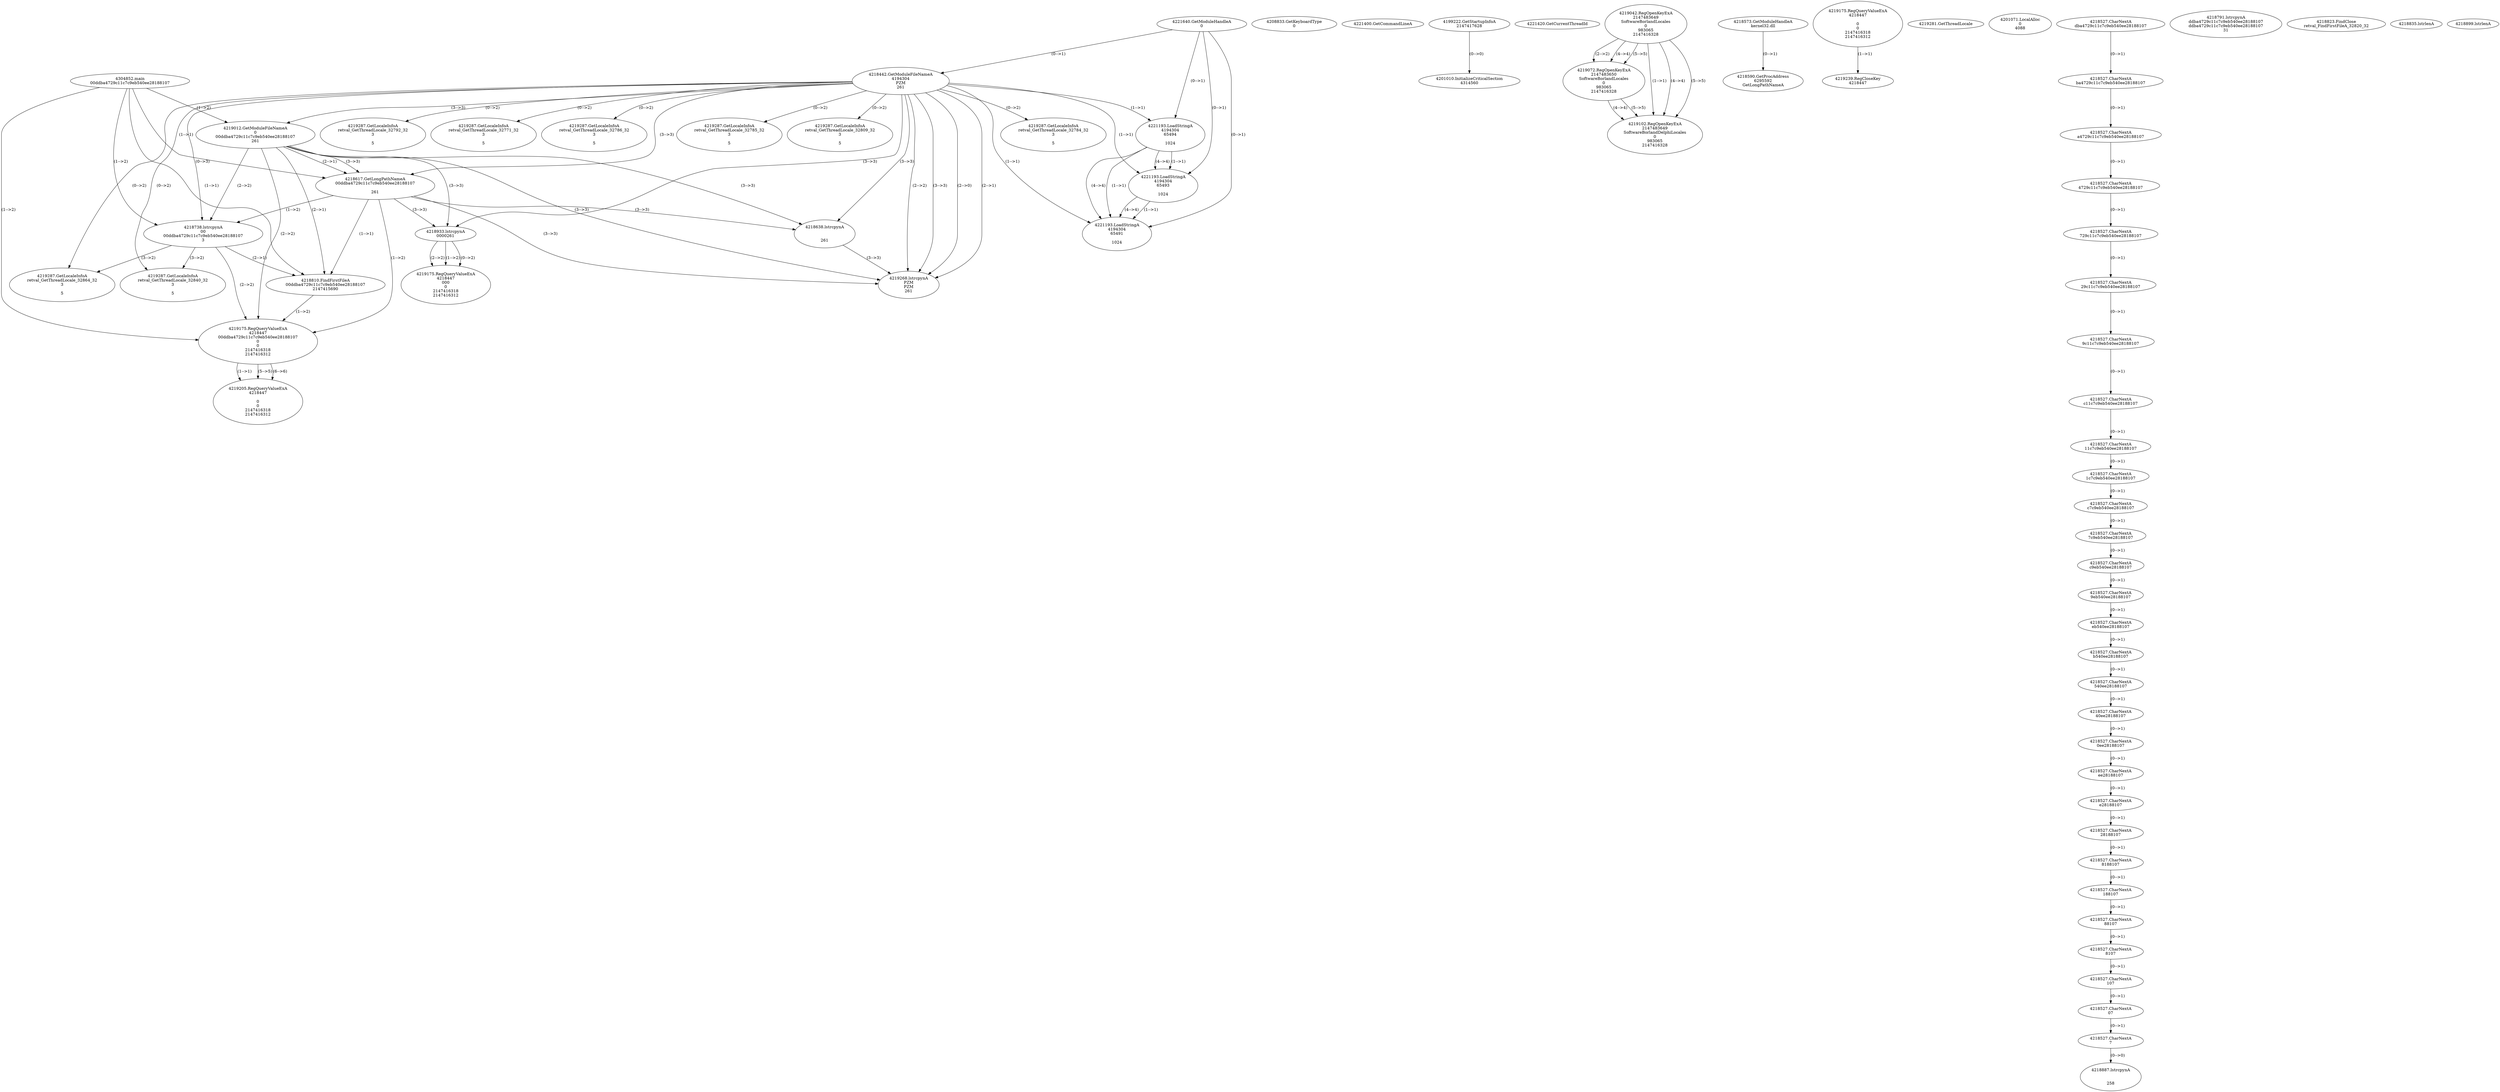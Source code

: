 // Global SCDG with merge call
digraph {
	0 [label="4304852.main
00ddba4729c11c7c9eb540ee28188107"]
	1 [label="4221640.GetModuleHandleA
0"]
	2 [label="4208833.GetKeyboardType
0"]
	3 [label="4221400.GetCommandLineA
"]
	4 [label="4199222.GetStartupInfoA
2147417628"]
	5 [label="4221420.GetCurrentThreadId
"]
	6 [label="4218442.GetModuleFileNameA
4194304
PZM
261"]
	1 -> 6 [label="(0-->1)"]
	7 [label="4219012.GetModuleFileNameA
0
00ddba4729c11c7c9eb540ee28188107
261"]
	0 -> 7 [label="(1-->2)"]
	6 -> 7 [label="(3-->3)"]
	8 [label="4219042.RegOpenKeyExA
2147483649
Software\Borland\Locales
0
983065
2147416328"]
	9 [label="4219072.RegOpenKeyExA
2147483650
Software\Borland\Locales
0
983065
2147416328"]
	8 -> 9 [label="(2-->2)"]
	8 -> 9 [label="(4-->4)"]
	8 -> 9 [label="(5-->5)"]
	10 [label="4218573.GetModuleHandleA
kernel32.dll"]
	11 [label="4218590.GetProcAddress
6295592
GetLongPathNameA"]
	10 -> 11 [label="(0-->1)"]
	12 [label="4218617.GetLongPathNameA
00ddba4729c11c7c9eb540ee28188107

261"]
	0 -> 12 [label="(1-->1)"]
	7 -> 12 [label="(2-->1)"]
	6 -> 12 [label="(3-->3)"]
	7 -> 12 [label="(3-->3)"]
	13 [label="4218638.lstrcpynA


261"]
	6 -> 13 [label="(3-->3)"]
	7 -> 13 [label="(3-->3)"]
	12 -> 13 [label="(3-->3)"]
	14 [label="4219175.RegQueryValueExA
4218447

0
0
2147416318
2147416312"]
	15 [label="4219239.RegCloseKey
4218447"]
	14 -> 15 [label="(1-->1)"]
	16 [label="4219268.lstrcpynA
PZM
PZM
261"]
	6 -> 16 [label="(2-->1)"]
	6 -> 16 [label="(2-->2)"]
	6 -> 16 [label="(3-->3)"]
	7 -> 16 [label="(3-->3)"]
	12 -> 16 [label="(3-->3)"]
	13 -> 16 [label="(3-->3)"]
	6 -> 16 [label="(2-->0)"]
	17 [label="4219281.GetThreadLocale
"]
	18 [label="4219287.GetLocaleInfoA
retval_GetThreadLocale_32784_32
3

5"]
	6 -> 18 [label="(0-->2)"]
	19 [label="4221193.LoadStringA
4194304
65494

1024"]
	1 -> 19 [label="(0-->1)"]
	6 -> 19 [label="(1-->1)"]
	20 [label="4221193.LoadStringA
4194304
65493

1024"]
	1 -> 20 [label="(0-->1)"]
	6 -> 20 [label="(1-->1)"]
	19 -> 20 [label="(1-->1)"]
	19 -> 20 [label="(4-->4)"]
	21 [label="4201010.InitializeCriticalSection
4314560"]
	4 -> 21 [label="(0-->0)"]
	22 [label="4201071.LocalAlloc
0
4088"]
	23 [label="4218738.lstrcpynA
00
00ddba4729c11c7c9eb540ee28188107
3"]
	0 -> 23 [label="(1-->2)"]
	7 -> 23 [label="(2-->2)"]
	12 -> 23 [label="(1-->2)"]
	6 -> 23 [label="(0-->3)"]
	24 [label="4218527.CharNextA
dba4729c11c7c9eb540ee28188107"]
	25 [label="4218527.CharNextA
ba4729c11c7c9eb540ee28188107"]
	24 -> 25 [label="(0-->1)"]
	26 [label="4218527.CharNextA
a4729c11c7c9eb540ee28188107"]
	25 -> 26 [label="(0-->1)"]
	27 [label="4218527.CharNextA
4729c11c7c9eb540ee28188107"]
	26 -> 27 [label="(0-->1)"]
	28 [label="4218527.CharNextA
729c11c7c9eb540ee28188107"]
	27 -> 28 [label="(0-->1)"]
	29 [label="4218527.CharNextA
29c11c7c9eb540ee28188107"]
	28 -> 29 [label="(0-->1)"]
	30 [label="4218527.CharNextA
9c11c7c9eb540ee28188107"]
	29 -> 30 [label="(0-->1)"]
	31 [label="4218527.CharNextA
c11c7c9eb540ee28188107"]
	30 -> 31 [label="(0-->1)"]
	32 [label="4218527.CharNextA
11c7c9eb540ee28188107"]
	31 -> 32 [label="(0-->1)"]
	33 [label="4218527.CharNextA
1c7c9eb540ee28188107"]
	32 -> 33 [label="(0-->1)"]
	34 [label="4218527.CharNextA
c7c9eb540ee28188107"]
	33 -> 34 [label="(0-->1)"]
	35 [label="4218527.CharNextA
7c9eb540ee28188107"]
	34 -> 35 [label="(0-->1)"]
	36 [label="4218527.CharNextA
c9eb540ee28188107"]
	35 -> 36 [label="(0-->1)"]
	37 [label="4218527.CharNextA
9eb540ee28188107"]
	36 -> 37 [label="(0-->1)"]
	38 [label="4218527.CharNextA
eb540ee28188107"]
	37 -> 38 [label="(0-->1)"]
	39 [label="4218527.CharNextA
b540ee28188107"]
	38 -> 39 [label="(0-->1)"]
	40 [label="4218527.CharNextA
540ee28188107"]
	39 -> 40 [label="(0-->1)"]
	41 [label="4218527.CharNextA
40ee28188107"]
	40 -> 41 [label="(0-->1)"]
	42 [label="4218527.CharNextA
0ee28188107"]
	41 -> 42 [label="(0-->1)"]
	43 [label="4218527.CharNextA
ee28188107"]
	42 -> 43 [label="(0-->1)"]
	44 [label="4218527.CharNextA
e28188107"]
	43 -> 44 [label="(0-->1)"]
	45 [label="4218527.CharNextA
28188107"]
	44 -> 45 [label="(0-->1)"]
	46 [label="4218527.CharNextA
8188107"]
	45 -> 46 [label="(0-->1)"]
	47 [label="4218527.CharNextA
188107"]
	46 -> 47 [label="(0-->1)"]
	48 [label="4218527.CharNextA
88107"]
	47 -> 48 [label="(0-->1)"]
	49 [label="4218527.CharNextA
8107"]
	48 -> 49 [label="(0-->1)"]
	50 [label="4218527.CharNextA
107"]
	49 -> 50 [label="(0-->1)"]
	51 [label="4218527.CharNextA
07"]
	50 -> 51 [label="(0-->1)"]
	52 [label="4218527.CharNextA
7"]
	51 -> 52 [label="(0-->1)"]
	53 [label="4218791.lstrcpynA
ddba4729c11c7c9eb540ee28188107
ddba4729c11c7c9eb540ee28188107
31"]
	54 [label="4218810.FindFirstFileA
00ddba4729c11c7c9eb540ee28188107
2147415690"]
	0 -> 54 [label="(1-->1)"]
	7 -> 54 [label="(2-->1)"]
	12 -> 54 [label="(1-->1)"]
	23 -> 54 [label="(2-->1)"]
	55 [label="4219175.RegQueryValueExA
4218447
00ddba4729c11c7c9eb540ee28188107
0
0
2147416318
2147416312"]
	0 -> 55 [label="(1-->2)"]
	7 -> 55 [label="(2-->2)"]
	12 -> 55 [label="(1-->2)"]
	23 -> 55 [label="(2-->2)"]
	54 -> 55 [label="(1-->2)"]
	56 [label="4219205.RegQueryValueExA
4218447

0
0
2147416318
2147416312"]
	55 -> 56 [label="(1-->1)"]
	55 -> 56 [label="(5-->5)"]
	55 -> 56 [label="(6-->6)"]
	57 [label="4219287.GetLocaleInfoA
retval_GetThreadLocale_32864_32
3

5"]
	6 -> 57 [label="(0-->2)"]
	23 -> 57 [label="(3-->2)"]
	58 [label="4221193.LoadStringA
4194304
65491

1024"]
	1 -> 58 [label="(0-->1)"]
	6 -> 58 [label="(1-->1)"]
	19 -> 58 [label="(1-->1)"]
	20 -> 58 [label="(1-->1)"]
	19 -> 58 [label="(4-->4)"]
	20 -> 58 [label="(4-->4)"]
	59 [label="4219102.RegOpenKeyExA
2147483649
Software\Borland\Delphi\Locales
0
983065
2147416328"]
	8 -> 59 [label="(1-->1)"]
	8 -> 59 [label="(4-->4)"]
	9 -> 59 [label="(4-->4)"]
	8 -> 59 [label="(5-->5)"]
	9 -> 59 [label="(5-->5)"]
	60 [label="4219287.GetLocaleInfoA
retval_GetThreadLocale_32792_32
3

5"]
	6 -> 60 [label="(0-->2)"]
	61 [label="4219287.GetLocaleInfoA
retval_GetThreadLocale_32771_32
3

5"]
	6 -> 61 [label="(0-->2)"]
	62 [label="4219287.GetLocaleInfoA
retval_GetThreadLocale_32786_32
3

5"]
	6 -> 62 [label="(0-->2)"]
	63 [label="4219287.GetLocaleInfoA
retval_GetThreadLocale_32785_32
3

5"]
	6 -> 63 [label="(0-->2)"]
	64 [label="4219287.GetLocaleInfoA
retval_GetThreadLocale_32809_32
3

5"]
	6 -> 64 [label="(0-->2)"]
	65 [label="4218823.FindClose
retval_FindFirstFileA_32820_32"]
	66 [label="4218835.lstrlenA
"]
	67 [label="4218887.lstrcpynA


258"]
	52 -> 67 [label="(0-->0)"]
	68 [label="4218899.lstrlenA
"]
	69 [label="4218933.lstrcpynA
00\
00\
261"]
	6 -> 69 [label="(3-->3)"]
	7 -> 69 [label="(3-->3)"]
	12 -> 69 [label="(3-->3)"]
	70 [label="4219175.RegQueryValueExA
4218447
00\
0
0
2147416318
2147416312"]
	69 -> 70 [label="(1-->2)"]
	69 -> 70 [label="(2-->2)"]
	69 -> 70 [label="(0-->2)"]
	71 [label="4219287.GetLocaleInfoA
retval_GetThreadLocale_32840_32
3

5"]
	6 -> 71 [label="(0-->2)"]
	23 -> 71 [label="(3-->2)"]
}
